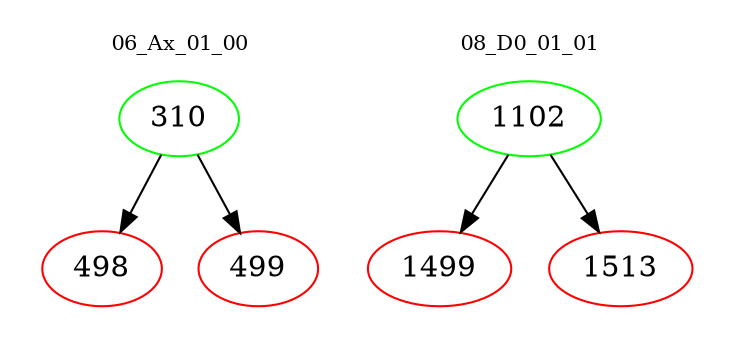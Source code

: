 digraph{
subgraph cluster_0 {
color = white
label = "06_Ax_01_00";
fontsize=10;
T0_310 [label="310", color="green"]
T0_310 -> T0_498 [color="black"]
T0_498 [label="498", color="red"]
T0_310 -> T0_499 [color="black"]
T0_499 [label="499", color="red"]
}
subgraph cluster_1 {
color = white
label = "08_D0_01_01";
fontsize=10;
T1_1102 [label="1102", color="green"]
T1_1102 -> T1_1499 [color="black"]
T1_1499 [label="1499", color="red"]
T1_1102 -> T1_1513 [color="black"]
T1_1513 [label="1513", color="red"]
}
}

